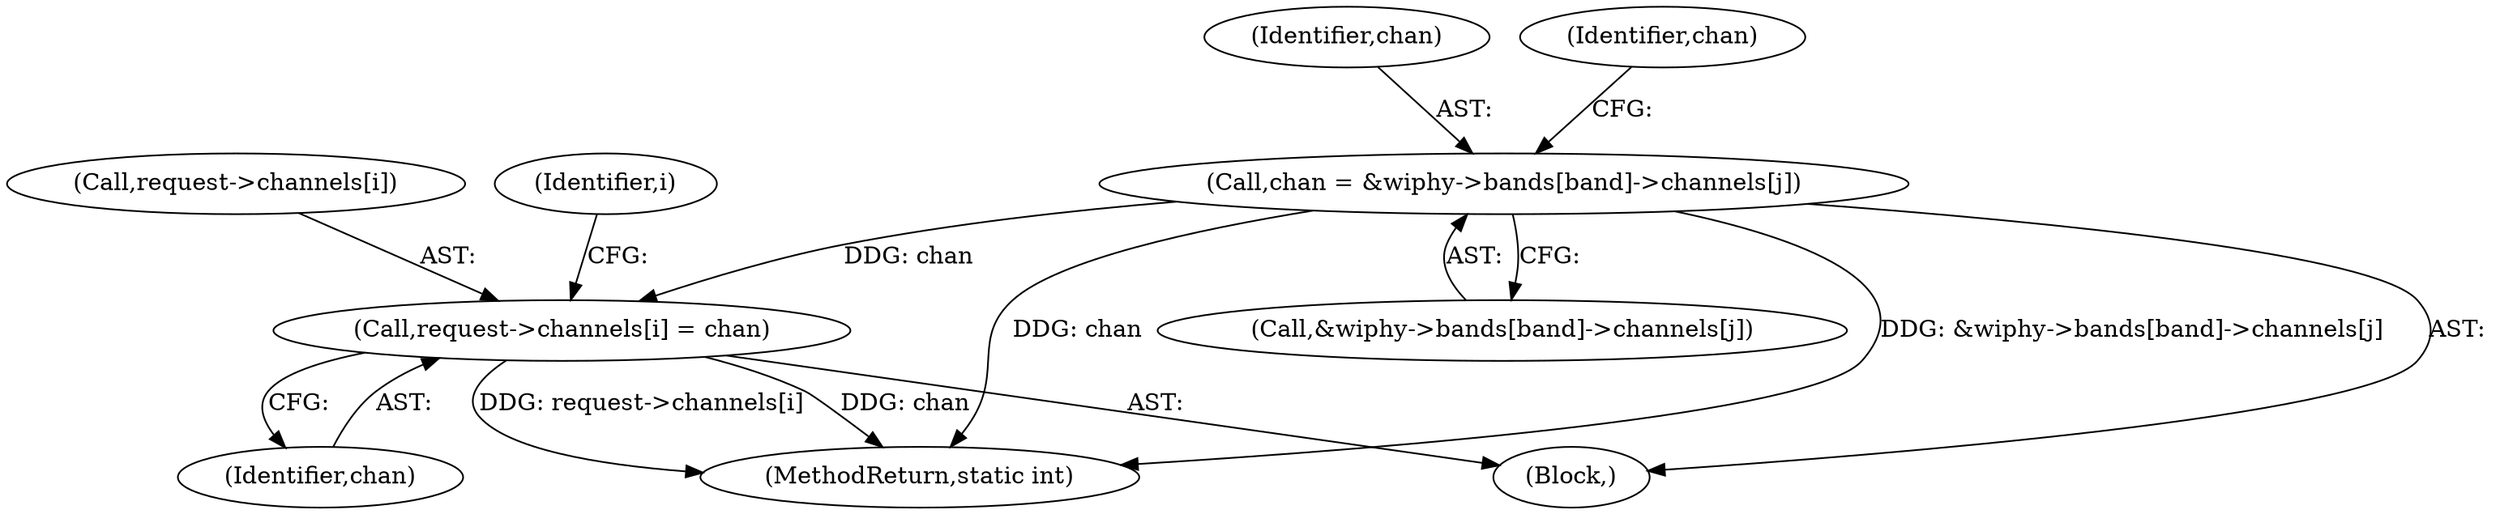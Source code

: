 digraph "0_linux_208c72f4fe44fe09577e7975ba0e7fa0278f3d03@array" {
"1000460" [label="(Call,chan = &wiphy->bands[band]->channels[j])"];
"1000479" [label="(Call,request->channels[i] = chan)"];
"1000480" [label="(Call,request->channels[i])"];
"1000485" [label="(Identifier,chan)"];
"1000487" [label="(Identifier,i)"];
"1000460" [label="(Call,chan = &wiphy->bands[band]->channels[j])"];
"1000479" [label="(Call,request->channels[i] = chan)"];
"1000632" [label="(MethodReturn,static int)"];
"1000462" [label="(Call,&wiphy->bands[band]->channels[j])"];
"1000458" [label="(Block,)"];
"1000461" [label="(Identifier,chan)"];
"1000475" [label="(Identifier,chan)"];
"1000460" -> "1000458"  [label="AST: "];
"1000460" -> "1000462"  [label="CFG: "];
"1000461" -> "1000460"  [label="AST: "];
"1000462" -> "1000460"  [label="AST: "];
"1000475" -> "1000460"  [label="CFG: "];
"1000460" -> "1000632"  [label="DDG: chan"];
"1000460" -> "1000632"  [label="DDG: &wiphy->bands[band]->channels[j]"];
"1000460" -> "1000479"  [label="DDG: chan"];
"1000479" -> "1000458"  [label="AST: "];
"1000479" -> "1000485"  [label="CFG: "];
"1000480" -> "1000479"  [label="AST: "];
"1000485" -> "1000479"  [label="AST: "];
"1000487" -> "1000479"  [label="CFG: "];
"1000479" -> "1000632"  [label="DDG: request->channels[i]"];
"1000479" -> "1000632"  [label="DDG: chan"];
}
